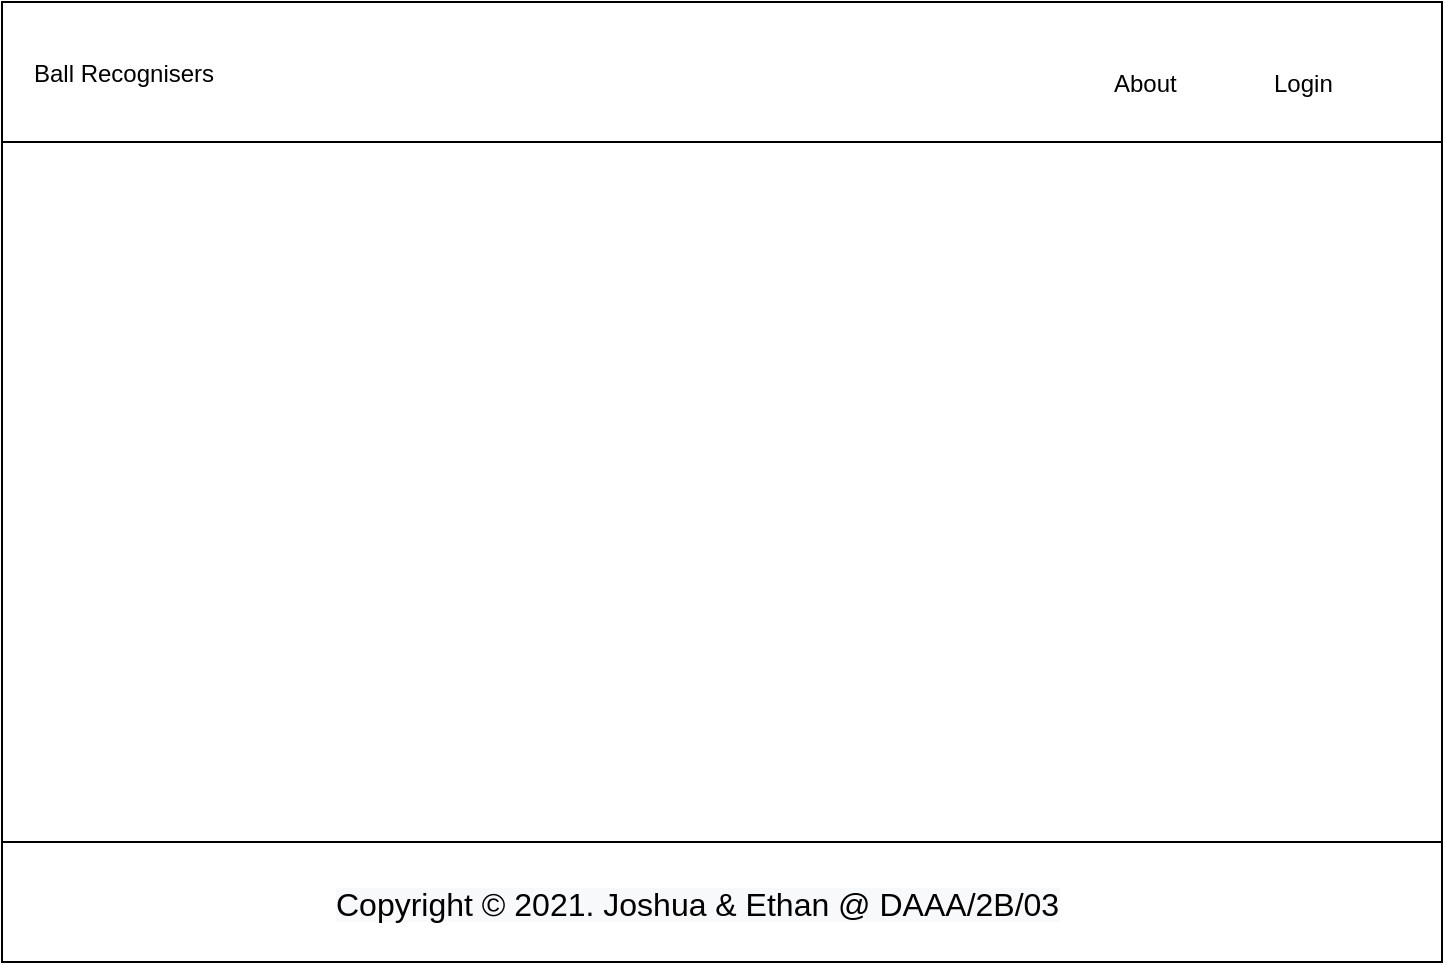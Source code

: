 <mxfile version="16.4.5" type="gitlab">
  <diagram id="KcI0k81A7KpCiZLUycv3" name="Page-1">
    <mxGraphModel dx="782" dy="411" grid="1" gridSize="10" guides="1" tooltips="1" connect="1" arrows="1" fold="1" page="1" pageScale="1" pageWidth="850" pageHeight="1100" math="0" shadow="0">
      <root>
        <mxCell id="0" />
        <mxCell id="1" parent="0" />
        <mxCell id="RdzUvG4YaiTT2t2f8Zw8-2" value="" style="rounded=0;whiteSpace=wrap;html=1;" vertex="1" parent="1">
          <mxGeometry x="40" y="560" width="720" height="480" as="geometry" />
        </mxCell>
        <mxCell id="RdzUvG4YaiTT2t2f8Zw8-3" value="" style="rounded=0;whiteSpace=wrap;html=1;" vertex="1" parent="1">
          <mxGeometry x="40" y="560" width="720" height="70" as="geometry" />
        </mxCell>
        <mxCell id="RdzUvG4YaiTT2t2f8Zw8-4" value="" style="rounded=0;whiteSpace=wrap;html=1;" vertex="1" parent="1">
          <mxGeometry x="40" y="980" width="720" height="60" as="geometry" />
        </mxCell>
        <mxCell id="RdzUvG4YaiTT2t2f8Zw8-5" value="&lt;span style=&quot;color: rgb(0, 0, 0); font-family: helvetica; font-size: 16px; font-style: normal; font-weight: 400; letter-spacing: normal; text-align: center; text-indent: 0px; text-transform: none; word-spacing: 0px; background-color: rgb(248, 249, 250); display: inline; float: none;&quot;&gt;Copyright © 2021. Joshua &amp;amp; Ethan @ DAAA/2B/03&lt;/span&gt;" style="text;whiteSpace=wrap;html=1;" vertex="1" parent="1">
          <mxGeometry x="205" y="995" width="390" height="30" as="geometry" />
        </mxCell>
        <mxCell id="RdzUvG4YaiTT2t2f8Zw8-10" value="Login" style="text;strokeColor=none;fillColor=none;align=left;verticalAlign=middle;spacingLeft=4;spacingRight=4;overflow=hidden;points=[[0,0.5],[1,0.5]];portConstraint=eastwest;rotatable=0;" vertex="1" parent="1">
          <mxGeometry x="670" y="585" width="80" height="30" as="geometry" />
        </mxCell>
        <mxCell id="RdzUvG4YaiTT2t2f8Zw8-11" value="About" style="text;strokeColor=none;fillColor=none;align=left;verticalAlign=middle;spacingLeft=4;spacingRight=4;overflow=hidden;points=[[0,0.5],[1,0.5]];portConstraint=eastwest;rotatable=0;" vertex="1" parent="1">
          <mxGeometry x="590" y="585" width="80" height="30" as="geometry" />
        </mxCell>
        <mxCell id="RdzUvG4YaiTT2t2f8Zw8-12" value="Ball Recognisers" style="text;strokeColor=none;fillColor=none;align=left;verticalAlign=middle;spacingLeft=4;spacingRight=4;overflow=hidden;points=[[0,0.5],[1,0.5]];portConstraint=eastwest;rotatable=0;" vertex="1" parent="1">
          <mxGeometry x="50" y="580" width="150" height="30" as="geometry" />
        </mxCell>
      </root>
    </mxGraphModel>
  </diagram>
</mxfile>
